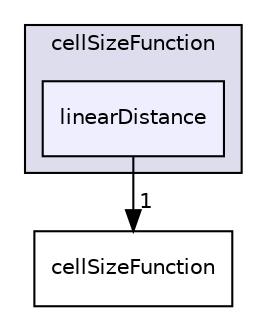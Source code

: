 digraph "applications/utilities/mesh/generation/foamyMesh/conformalVoronoiMesh/cellSizeControlSurfaces/cellSizeFunction/linearDistance" {
  bgcolor=transparent;
  compound=true
  node [ fontsize="10", fontname="Helvetica"];
  edge [ labelfontsize="10", labelfontname="Helvetica"];
  subgraph clusterdir_6dd7c2ece02a33713acd5d2ba8a1963a {
    graph [ bgcolor="#ddddee", pencolor="black", label="cellSizeFunction" fontname="Helvetica", fontsize="10", URL="dir_6dd7c2ece02a33713acd5d2ba8a1963a.html"]
  dir_f4816c0eec55d709829b3de6381fdbe4 [shape=box, label="linearDistance", style="filled", fillcolor="#eeeeff", pencolor="black", URL="dir_f4816c0eec55d709829b3de6381fdbe4.html"];
  }
  dir_a1837249e3ee76363e10bc44dc415e5a [shape=box label="cellSizeFunction" URL="dir_a1837249e3ee76363e10bc44dc415e5a.html"];
  dir_f4816c0eec55d709829b3de6381fdbe4->dir_a1837249e3ee76363e10bc44dc415e5a [headlabel="1", labeldistance=1.5 headhref="dir_000526_000525.html"];
}
